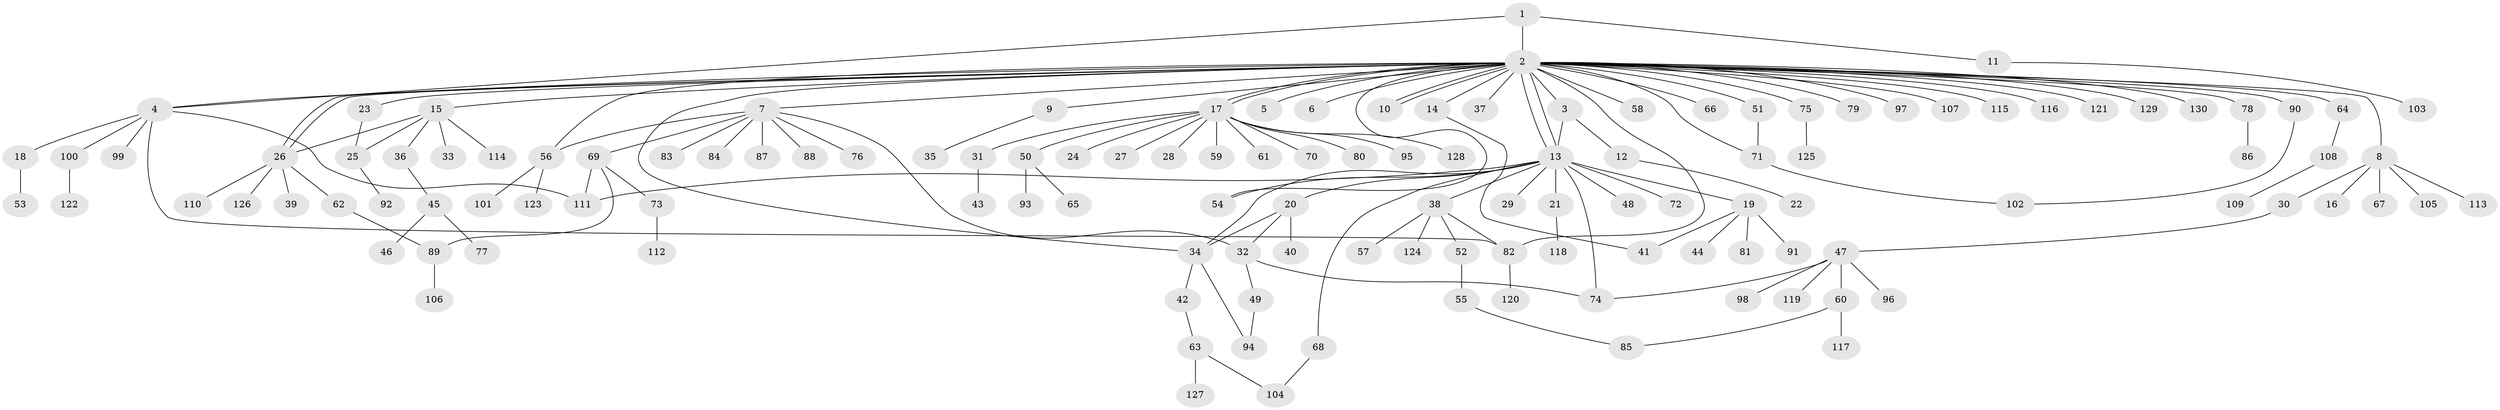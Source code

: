 // Generated by graph-tools (version 1.1) at 2025/47/03/09/25 04:47:41]
// undirected, 130 vertices, 155 edges
graph export_dot {
graph [start="1"]
  node [color=gray90,style=filled];
  1;
  2;
  3;
  4;
  5;
  6;
  7;
  8;
  9;
  10;
  11;
  12;
  13;
  14;
  15;
  16;
  17;
  18;
  19;
  20;
  21;
  22;
  23;
  24;
  25;
  26;
  27;
  28;
  29;
  30;
  31;
  32;
  33;
  34;
  35;
  36;
  37;
  38;
  39;
  40;
  41;
  42;
  43;
  44;
  45;
  46;
  47;
  48;
  49;
  50;
  51;
  52;
  53;
  54;
  55;
  56;
  57;
  58;
  59;
  60;
  61;
  62;
  63;
  64;
  65;
  66;
  67;
  68;
  69;
  70;
  71;
  72;
  73;
  74;
  75;
  76;
  77;
  78;
  79;
  80;
  81;
  82;
  83;
  84;
  85;
  86;
  87;
  88;
  89;
  90;
  91;
  92;
  93;
  94;
  95;
  96;
  97;
  98;
  99;
  100;
  101;
  102;
  103;
  104;
  105;
  106;
  107;
  108;
  109;
  110;
  111;
  112;
  113;
  114;
  115;
  116;
  117;
  118;
  119;
  120;
  121;
  122;
  123;
  124;
  125;
  126;
  127;
  128;
  129;
  130;
  1 -- 2;
  1 -- 4;
  1 -- 11;
  2 -- 3;
  2 -- 4;
  2 -- 5;
  2 -- 6;
  2 -- 7;
  2 -- 8;
  2 -- 9;
  2 -- 10;
  2 -- 10;
  2 -- 13;
  2 -- 13;
  2 -- 14;
  2 -- 15;
  2 -- 17;
  2 -- 17;
  2 -- 23;
  2 -- 26;
  2 -- 26;
  2 -- 34;
  2 -- 37;
  2 -- 51;
  2 -- 54;
  2 -- 56;
  2 -- 58;
  2 -- 64;
  2 -- 66;
  2 -- 71;
  2 -- 75;
  2 -- 78;
  2 -- 79;
  2 -- 82;
  2 -- 90;
  2 -- 97;
  2 -- 107;
  2 -- 115;
  2 -- 116;
  2 -- 121;
  2 -- 129;
  2 -- 130;
  3 -- 12;
  3 -- 13;
  4 -- 18;
  4 -- 82;
  4 -- 99;
  4 -- 100;
  4 -- 111;
  7 -- 32;
  7 -- 56;
  7 -- 69;
  7 -- 76;
  7 -- 83;
  7 -- 84;
  7 -- 87;
  7 -- 88;
  8 -- 16;
  8 -- 30;
  8 -- 67;
  8 -- 105;
  8 -- 113;
  9 -- 35;
  11 -- 103;
  12 -- 22;
  13 -- 19;
  13 -- 20;
  13 -- 21;
  13 -- 29;
  13 -- 34;
  13 -- 38;
  13 -- 48;
  13 -- 54;
  13 -- 68;
  13 -- 72;
  13 -- 74;
  13 -- 111;
  14 -- 41;
  15 -- 25;
  15 -- 26;
  15 -- 33;
  15 -- 36;
  15 -- 114;
  17 -- 24;
  17 -- 27;
  17 -- 28;
  17 -- 31;
  17 -- 50;
  17 -- 59;
  17 -- 61;
  17 -- 70;
  17 -- 80;
  17 -- 95;
  17 -- 128;
  18 -- 53;
  19 -- 41;
  19 -- 44;
  19 -- 81;
  19 -- 91;
  20 -- 32;
  20 -- 34;
  20 -- 40;
  21 -- 118;
  23 -- 25;
  25 -- 92;
  26 -- 39;
  26 -- 62;
  26 -- 110;
  26 -- 126;
  30 -- 47;
  31 -- 43;
  32 -- 49;
  32 -- 74;
  34 -- 42;
  34 -- 94;
  36 -- 45;
  38 -- 52;
  38 -- 57;
  38 -- 82;
  38 -- 124;
  42 -- 63;
  45 -- 46;
  45 -- 77;
  47 -- 60;
  47 -- 74;
  47 -- 96;
  47 -- 98;
  47 -- 119;
  49 -- 94;
  50 -- 65;
  50 -- 93;
  51 -- 71;
  52 -- 55;
  55 -- 85;
  56 -- 101;
  56 -- 123;
  60 -- 85;
  60 -- 117;
  62 -- 89;
  63 -- 104;
  63 -- 127;
  64 -- 108;
  68 -- 104;
  69 -- 73;
  69 -- 89;
  69 -- 111;
  71 -- 102;
  73 -- 112;
  75 -- 125;
  78 -- 86;
  82 -- 120;
  89 -- 106;
  90 -- 102;
  100 -- 122;
  108 -- 109;
}
